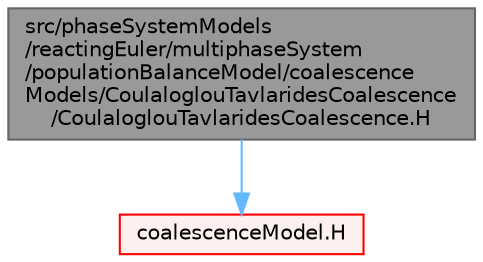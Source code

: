 digraph "src/phaseSystemModels/reactingEuler/multiphaseSystem/populationBalanceModel/coalescenceModels/CoulaloglouTavlaridesCoalescence/CoulaloglouTavlaridesCoalescence.H"
{
 // LATEX_PDF_SIZE
  bgcolor="transparent";
  edge [fontname=Helvetica,fontsize=10,labelfontname=Helvetica,labelfontsize=10];
  node [fontname=Helvetica,fontsize=10,shape=box,height=0.2,width=0.4];
  Node1 [id="Node000001",label="src/phaseSystemModels\l/reactingEuler/multiphaseSystem\l/populationBalanceModel/coalescence\lModels/CoulaloglouTavlaridesCoalescence\l/CoulaloglouTavlaridesCoalescence.H",height=0.2,width=0.4,color="gray40", fillcolor="grey60", style="filled", fontcolor="black",tooltip=" "];
  Node1 -> Node2 [id="edge1_Node000001_Node000002",color="steelblue1",style="solid",tooltip=" "];
  Node2 [id="Node000002",label="coalescenceModel.H",height=0.2,width=0.4,color="red", fillcolor="#FFF0F0", style="filled",URL="$coalescenceModel_8H.html",tooltip=" "];
}
